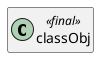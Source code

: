 @startuml
set namespaceSeparator \\
hide members
hide << alias >> circle

class classObj << final >>
@enduml
